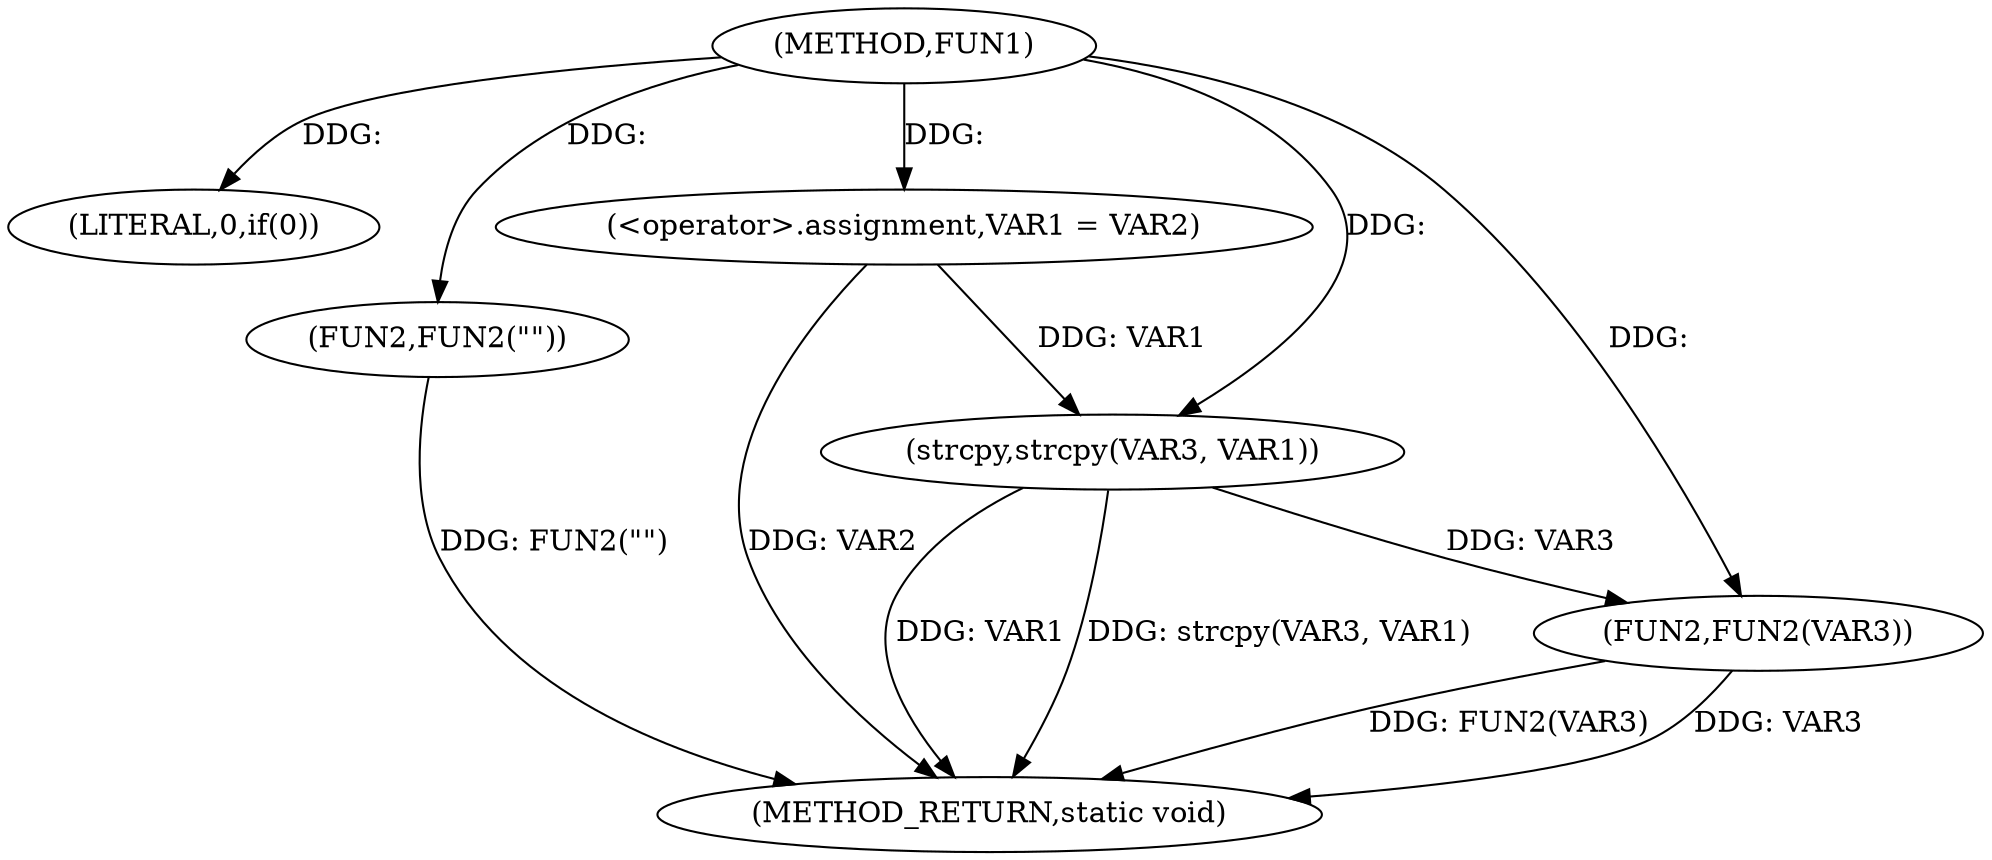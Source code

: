 digraph FUN1 {  
"1000100" [label = "(METHOD,FUN1)" ]
"1000121" [label = "(METHOD_RETURN,static void)" ]
"1000105" [label = "(LITERAL,0,if(0))" ]
"1000107" [label = "(FUN2,FUN2(\"\"))" ]
"1000111" [label = "(<operator>.assignment,VAR1 = VAR2)" ]
"1000116" [label = "(strcpy,strcpy(VAR3, VAR1))" ]
"1000119" [label = "(FUN2,FUN2(VAR3))" ]
  "1000107" -> "1000121"  [ label = "DDG: FUN2(\"\")"] 
  "1000116" -> "1000121"  [ label = "DDG: VAR1"] 
  "1000119" -> "1000121"  [ label = "DDG: FUN2(VAR3)"] 
  "1000111" -> "1000121"  [ label = "DDG: VAR2"] 
  "1000119" -> "1000121"  [ label = "DDG: VAR3"] 
  "1000116" -> "1000121"  [ label = "DDG: strcpy(VAR3, VAR1)"] 
  "1000100" -> "1000105"  [ label = "DDG: "] 
  "1000100" -> "1000107"  [ label = "DDG: "] 
  "1000100" -> "1000111"  [ label = "DDG: "] 
  "1000100" -> "1000116"  [ label = "DDG: "] 
  "1000111" -> "1000116"  [ label = "DDG: VAR1"] 
  "1000116" -> "1000119"  [ label = "DDG: VAR3"] 
  "1000100" -> "1000119"  [ label = "DDG: "] 
}

